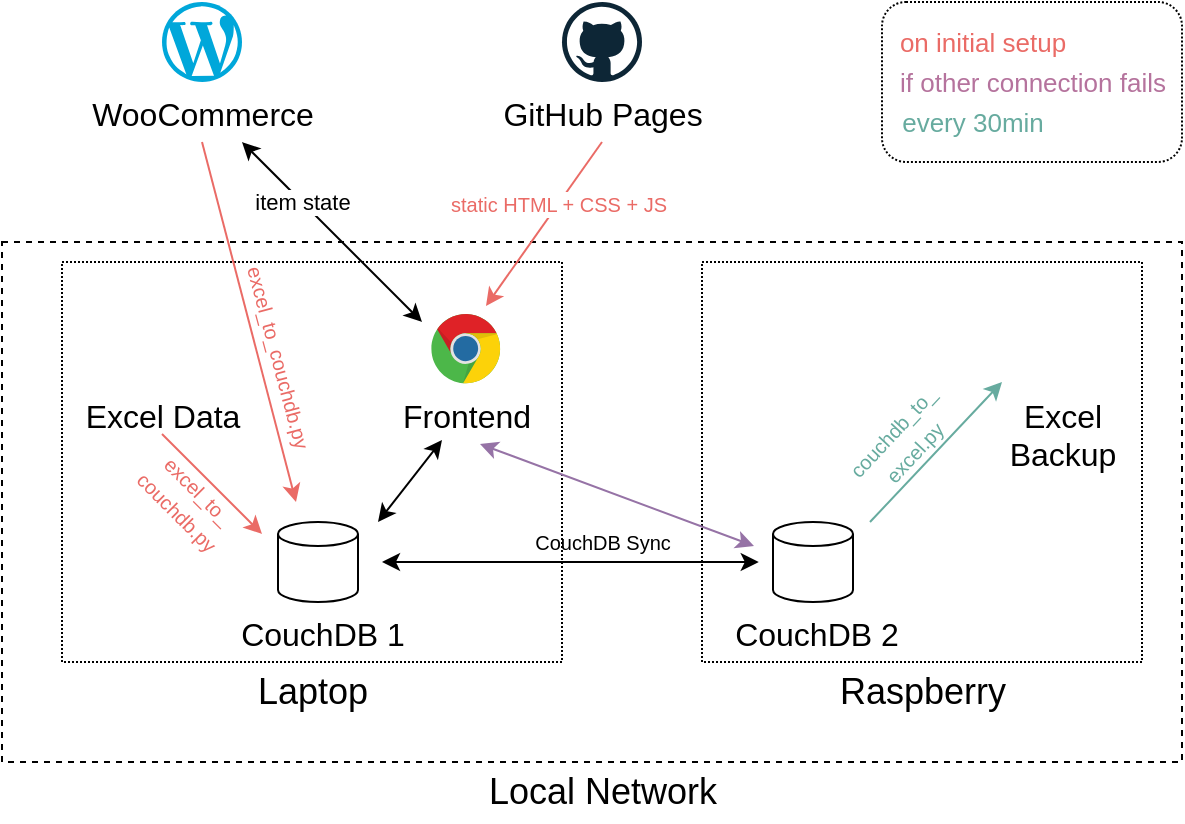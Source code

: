 <mxfile version="13.9.9" type="device"><diagram id="Jub3_QvItPBXAswjVCYb" name="Page-1"><mxGraphModel dx="1788" dy="729" grid="1" gridSize="10" guides="1" tooltips="1" connect="1" arrows="1" fold="1" page="0" pageScale="1" pageWidth="827" pageHeight="1169" math="0" shadow="0"><root><mxCell id="0"/><mxCell id="1" parent="0"/><mxCell id="EoJIgMs5uyHAUl-kZ0xm-12" value="&lt;font style=&quot;font-size: 10px&quot;&gt;excel_to_&lt;br&gt;couchdb.py&lt;/font&gt;" style="text;html=1;align=center;verticalAlign=middle;resizable=0;points=[];autosize=1;rotation=45;fontColor=#EA6B66;" vertex="1" parent="1"><mxGeometry x="-422" y="514" width="70" height="30" as="geometry"/></mxCell><mxCell id="EPNWyRYqN7n7zmMw7Tv8-9" value="" style="rounded=0;whiteSpace=wrap;html=1;fontSize=16;fontColor=#000000;fillColor=none;dashed=1;" parent="1" vertex="1"><mxGeometry x="-480" y="400" width="590" height="260" as="geometry"/></mxCell><mxCell id="EoJIgMs5uyHAUl-kZ0xm-6" value="" style="rounded=0;whiteSpace=wrap;html=1;fillColor=none;dashed=1;dashPattern=1 1;" vertex="1" parent="1"><mxGeometry x="-450" y="410" width="250" height="200" as="geometry"/></mxCell><mxCell id="EPNWyRYqN7n7zmMw7Tv8-2" value="&lt;font style=&quot;font-size: 16px&quot;&gt;Excel Data&lt;/font&gt;" style="shape=image;html=1;verticalAlign=top;verticalLabelPosition=bottom;labelBackgroundColor=#ffffff;imageAspect=0;aspect=fixed;image=https://cdn3.iconfinder.com/data/icons/brands-applications/512/Excel_D-128.png" parent="1" vertex="1"><mxGeometry x="-420" y="431.4" width="40" height="40" as="geometry"/></mxCell><mxCell id="2" value="Local Network" style="text;html=1;align=center;verticalAlign=middle;resizable=0;points=[];autosize=1;fontSize=18;fontColor=#000000;" parent="1" vertex="1"><mxGeometry x="-245" y="660" width="130" height="30" as="geometry"/></mxCell><mxCell id="EoJIgMs5uyHAUl-kZ0xm-5" value="" style="group" vertex="1" connectable="0" parent="1"><mxGeometry x="-362.5" y="540" width="85" height="66" as="geometry"/></mxCell><mxCell id="DZSfuHu3Pw6k67-Y-m6J-2" value="" style="shape=cylinder3;whiteSpace=wrap;html=1;boundedLbl=1;backgroundOutline=1;size=6;" parent="EoJIgMs5uyHAUl-kZ0xm-5" vertex="1"><mxGeometry x="20.5" width="40" height="40" as="geometry"/></mxCell><mxCell id="EoJIgMs5uyHAUl-kZ0xm-2" value="&lt;font style=&quot;font-size: 16px&quot;&gt;CouchDB 1&lt;/font&gt;" style="text;html=1;strokeColor=none;fillColor=none;align=center;verticalAlign=middle;whiteSpace=wrap;rounded=0;" vertex="1" parent="EoJIgMs5uyHAUl-kZ0xm-5"><mxGeometry y="46" width="85" height="20" as="geometry"/></mxCell><mxCell id="EoJIgMs5uyHAUl-kZ0xm-7" value="Laptop" style="text;html=1;align=center;verticalAlign=middle;resizable=0;points=[];autosize=1;fontSize=18;fontColor=#000000;" vertex="1" parent="1"><mxGeometry x="-360" y="610" width="70" height="30" as="geometry"/></mxCell><mxCell id="EoJIgMs5uyHAUl-kZ0xm-9" value="&lt;font style=&quot;font-size: 16px&quot;&gt;Frontend&lt;/font&gt;" style="dashed=0;outlineConnect=0;html=1;align=center;labelPosition=center;verticalLabelPosition=bottom;verticalAlign=top;shape=mxgraph.weblogos.chrome;fillColor=none;" vertex="1" parent="1"><mxGeometry x="-265.3" y="436.0" width="34.8" height="35.4" as="geometry"/></mxCell><mxCell id="EoJIgMs5uyHAUl-kZ0xm-10" value="&lt;font style=&quot;font-size: 16px&quot;&gt;GitHub Pages&lt;/font&gt;" style="dashed=0;outlineConnect=0;html=1;align=center;labelPosition=center;verticalLabelPosition=bottom;verticalAlign=top;shape=mxgraph.weblogos.github;fillColor=none;" vertex="1" parent="1"><mxGeometry x="-200.0" y="280" width="40" height="40" as="geometry"/></mxCell><mxCell id="EoJIgMs5uyHAUl-kZ0xm-11" value="" style="endArrow=classic;html=1;fontColor=#EA6B66;strokeColor=#EA6B66;" edge="1" parent="1"><mxGeometry width="50" height="50" relative="1" as="geometry"><mxPoint x="-400" y="496" as="sourcePoint"/><mxPoint x="-350" y="546" as="targetPoint"/></mxGeometry></mxCell><mxCell id="EoJIgMs5uyHAUl-kZ0xm-13" value="" style="endArrow=classic;startArrow=classic;html=1;" edge="1" parent="1"><mxGeometry width="50" height="50" relative="1" as="geometry"><mxPoint x="-292" y="540" as="sourcePoint"/><mxPoint x="-260" y="499" as="targetPoint"/></mxGeometry></mxCell><mxCell id="EoJIgMs5uyHAUl-kZ0xm-14" value="&lt;span style=&quot;font-family: helvetica; font-size: 10px; font-style: normal; font-weight: 400; letter-spacing: normal; text-align: center; text-indent: 0px; text-transform: none; word-spacing: 0px; background-color: rgb(255, 255, 255); display: inline; float: none;&quot;&gt;static HTML + CSS + JS&lt;/span&gt;" style="endArrow=classic;html=1;fontColor=#EA6B66;strokeColor=#EA6B66;" edge="1" parent="1"><mxGeometry x="-0.25" width="50" height="50" relative="1" as="geometry"><mxPoint x="-180" y="350" as="sourcePoint"/><mxPoint x="-238" y="432" as="targetPoint"/><mxPoint as="offset"/></mxGeometry></mxCell><mxCell id="EoJIgMs5uyHAUl-kZ0xm-17" value="" style="rounded=0;whiteSpace=wrap;html=1;fillColor=none;dashed=1;dashPattern=1 1;" vertex="1" parent="1"><mxGeometry x="-130" y="410" width="220" height="200" as="geometry"/></mxCell><mxCell id="EoJIgMs5uyHAUl-kZ0xm-18" value="" style="group" vertex="1" connectable="0" parent="1"><mxGeometry x="-115" y="540" width="85" height="66" as="geometry"/></mxCell><mxCell id="EoJIgMs5uyHAUl-kZ0xm-19" value="" style="shape=cylinder3;whiteSpace=wrap;html=1;boundedLbl=1;backgroundOutline=1;size=6;" vertex="1" parent="EoJIgMs5uyHAUl-kZ0xm-18"><mxGeometry x="20.5" width="40" height="40" as="geometry"/></mxCell><mxCell id="EoJIgMs5uyHAUl-kZ0xm-20" value="&lt;font style=&quot;font-size: 16px&quot;&gt;CouchDB 2&lt;/font&gt;" style="text;html=1;strokeColor=none;fillColor=none;align=center;verticalAlign=middle;whiteSpace=wrap;rounded=0;" vertex="1" parent="EoJIgMs5uyHAUl-kZ0xm-18"><mxGeometry y="46" width="85" height="20" as="geometry"/></mxCell><mxCell id="EoJIgMs5uyHAUl-kZ0xm-21" value="Raspberry" style="text;html=1;align=center;verticalAlign=middle;resizable=0;points=[];autosize=1;fontSize=18;fontColor=#000000;" vertex="1" parent="1"><mxGeometry x="-70" y="610" width="100" height="30" as="geometry"/></mxCell><mxCell id="EoJIgMs5uyHAUl-kZ0xm-22" value="&lt;font style=&quot;font-size: 16px&quot;&gt;Excel&lt;br&gt;Backup&lt;/font&gt;" style="shape=image;html=1;verticalAlign=top;verticalLabelPosition=bottom;labelBackgroundColor=#ffffff;imageAspect=0;aspect=fixed;image=https://cdn3.iconfinder.com/data/icons/brands-applications/512/Excel_D-128.png" vertex="1" parent="1"><mxGeometry x="30" y="431.4" width="40" height="40" as="geometry"/></mxCell><mxCell id="EoJIgMs5uyHAUl-kZ0xm-23" value="" style="endArrow=classic;html=1;strokeColor=#67AB9F;" edge="1" parent="1"><mxGeometry width="50" height="50" relative="1" as="geometry"><mxPoint x="-46" y="540" as="sourcePoint"/><mxPoint x="20" y="470" as="targetPoint"/></mxGeometry></mxCell><mxCell id="EoJIgMs5uyHAUl-kZ0xm-24" value="&lt;font style=&quot;font-size: 10px&quot;&gt;couchdb_to_&lt;br&gt;excel.py&lt;/font&gt;" style="text;html=1;align=center;verticalAlign=middle;resizable=0;points=[];autosize=1;rotation=-47;fontColor=#67AB9F;" vertex="1" parent="1"><mxGeometry x="-65" y="485" width="70" height="30" as="geometry"/></mxCell><mxCell id="EoJIgMs5uyHAUl-kZ0xm-25" value="" style="endArrow=classic;startArrow=classic;html=1;" edge="1" parent="1"><mxGeometry width="50" height="50" relative="1" as="geometry"><mxPoint x="-290" y="560" as="sourcePoint"/><mxPoint x="-101.62" y="560" as="targetPoint"/></mxGeometry></mxCell><mxCell id="EoJIgMs5uyHAUl-kZ0xm-26" value="&lt;span style=&quot;font-size: 10px&quot;&gt;CouchDB Sync&lt;/span&gt;" style="text;html=1;align=center;verticalAlign=middle;resizable=0;points=[];autosize=1;rotation=0;" vertex="1" parent="1"><mxGeometry x="-220" y="540" width="80" height="20" as="geometry"/></mxCell><mxCell id="EoJIgMs5uyHAUl-kZ0xm-27" value="" style="endArrow=classic;startArrow=classic;html=1;fillColor=#e1d5e7;strokeColor=#9673a6;" edge="1" parent="1"><mxGeometry width="50" height="50" relative="1" as="geometry"><mxPoint x="-104" y="552" as="sourcePoint"/><mxPoint x="-241" y="501" as="targetPoint"/></mxGeometry></mxCell><mxCell id="EoJIgMs5uyHAUl-kZ0xm-29" value="&lt;font style=&quot;font-size: 16px&quot;&gt;WooCommerce&lt;/font&gt;" style="dashed=0;outlineConnect=0;html=1;align=center;labelPosition=center;verticalLabelPosition=bottom;verticalAlign=top;shape=mxgraph.weblogos.wordpress_2;fillColor=#00A7DA;strokeColor=none;dashPattern=1 1;" vertex="1" parent="1"><mxGeometry x="-400" y="280" width="40" height="40" as="geometry"/></mxCell><mxCell id="EoJIgMs5uyHAUl-kZ0xm-31" value="" style="endArrow=classic;html=1;fontColor=#EA6B66;strokeColor=#EA6B66;" edge="1" parent="1"><mxGeometry width="50" height="50" relative="1" as="geometry"><mxPoint x="-380" y="350" as="sourcePoint"/><mxPoint x="-333" y="530" as="targetPoint"/></mxGeometry></mxCell><mxCell id="EoJIgMs5uyHAUl-kZ0xm-32" value="&lt;font style=&quot;font-size: 10px&quot;&gt;excel_to_couchdb.py&lt;/font&gt;" style="text;html=1;align=center;verticalAlign=middle;resizable=0;points=[];autosize=1;rotation=75;fontColor=#EA6B66;" vertex="1" parent="1"><mxGeometry x="-397" y="447.4" width="110" height="20" as="geometry"/></mxCell><mxCell id="EoJIgMs5uyHAUl-kZ0xm-33" value="item state" style="endArrow=classic;startArrow=classic;html=1;" edge="1" parent="1"><mxGeometry x="-0.333" width="50" height="50" relative="1" as="geometry"><mxPoint x="-360" y="350" as="sourcePoint"/><mxPoint x="-270" y="440" as="targetPoint"/><mxPoint as="offset"/></mxGeometry></mxCell><mxCell id="EoJIgMs5uyHAUl-kZ0xm-35" value="" style="rounded=1;whiteSpace=wrap;html=1;dashed=1;dashPattern=1 1;fillColor=none;fontColor=#EA6B66;" vertex="1" parent="1"><mxGeometry x="-40" y="280" width="150" height="80" as="geometry"/></mxCell><mxCell id="EoJIgMs5uyHAUl-kZ0xm-36" value="&lt;span style=&quot;font-size: 13px;&quot;&gt;on initial setup&lt;/span&gt;" style="text;html=1;align=center;verticalAlign=middle;resizable=0;points=[];autosize=1;rotation=0;fontColor=#EA6B66;fontSize=13;" vertex="1" parent="1"><mxGeometry x="-40" y="290" width="100" height="20" as="geometry"/></mxCell><mxCell id="EoJIgMs5uyHAUl-kZ0xm-38" value="&lt;span style=&quot;font-size: 13px&quot;&gt;if other connection fails&lt;/span&gt;" style="text;html=1;align=center;verticalAlign=middle;resizable=0;points=[];autosize=1;rotation=0;fontSize=13;fontColor=#B5739D;" vertex="1" parent="1"><mxGeometry x="-40" y="310" width="150" height="20" as="geometry"/></mxCell><mxCell id="EoJIgMs5uyHAUl-kZ0xm-40" value="&lt;span style=&quot;font-size: 13px&quot;&gt;every 30min&lt;/span&gt;" style="text;html=1;align=center;verticalAlign=middle;resizable=0;points=[];autosize=1;rotation=0;fontSize=13;fontColor=#67AB9F;" vertex="1" parent="1"><mxGeometry x="-40" y="330" width="90" height="20" as="geometry"/></mxCell></root></mxGraphModel></diagram></mxfile>